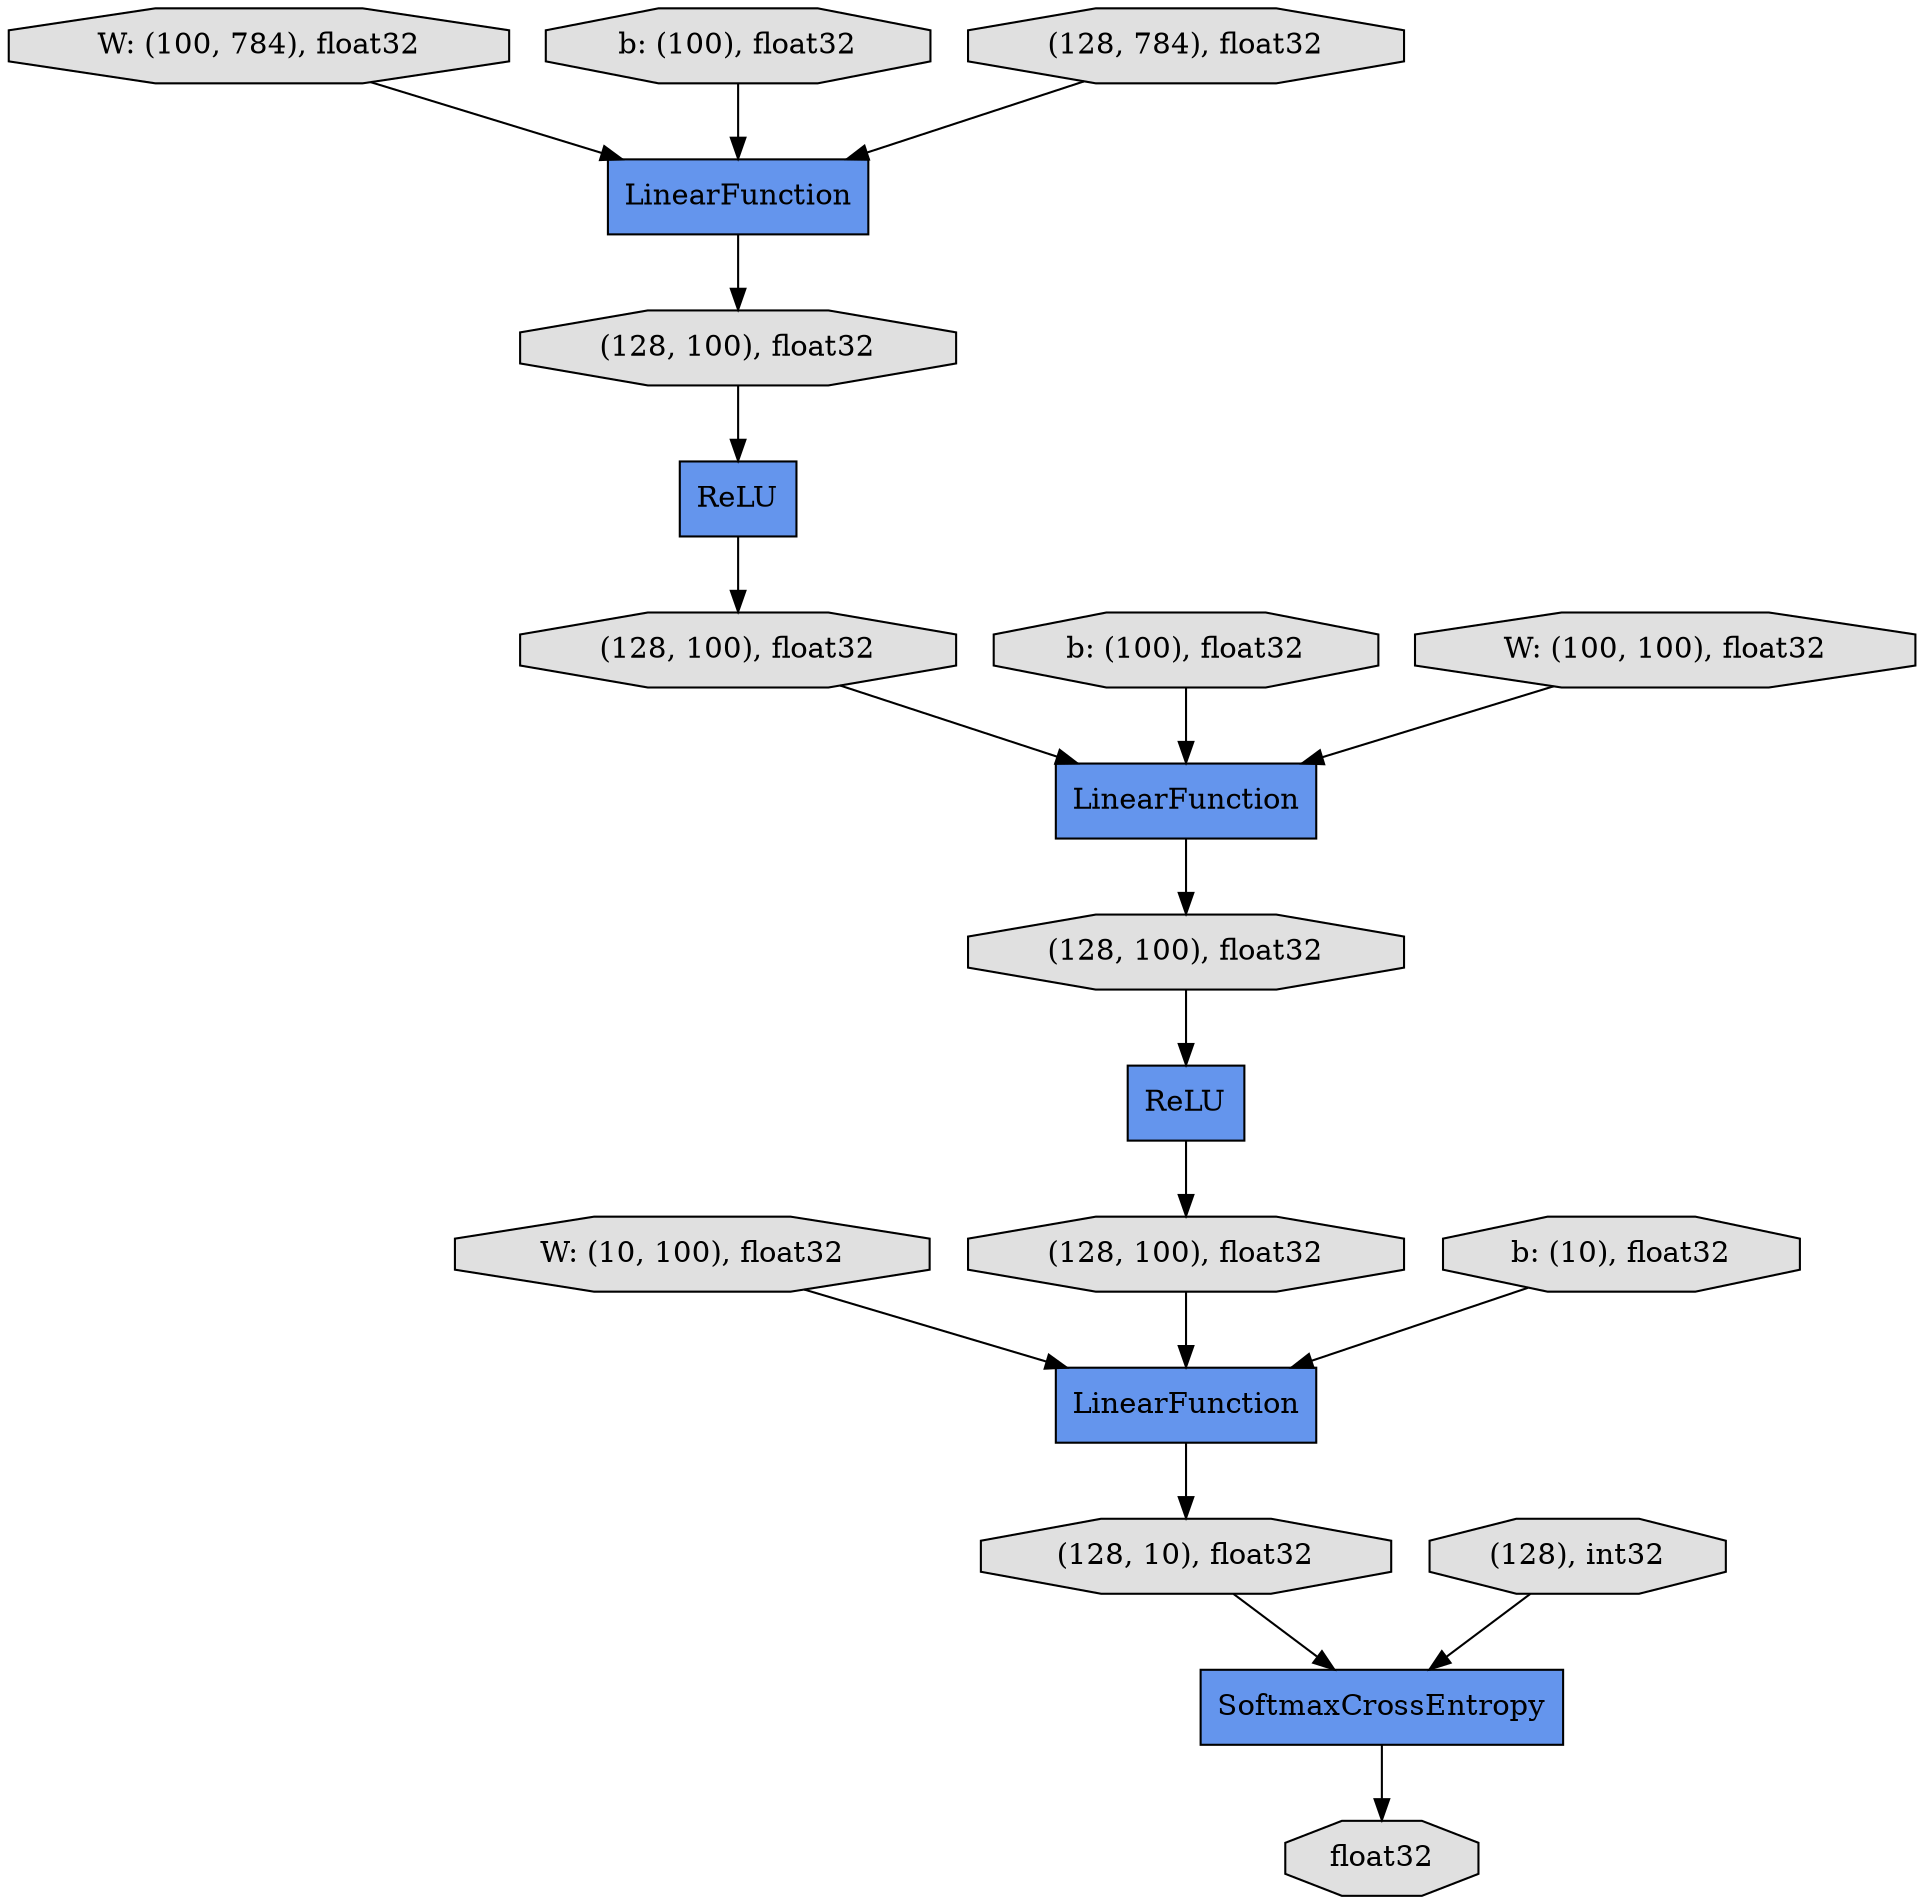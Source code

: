 digraph graphname{rankdir=TB;4727580768 [label="SoftmaxCrossEntropy",shape="record",fillcolor="#6495ED",style="filled"];4727580824 [label="(128, 100), float32",shape="octagon",fillcolor="#E0E0E0",style="filled"];4727580880 [label="LinearFunction",shape="record",fillcolor="#6495ED",style="filled"];4727384272 [label="b: (100), float32",shape="octagon",fillcolor="#E0E0E0",style="filled"];4727580936 [label="ReLU",shape="record",fillcolor="#6495ED",style="filled"];4727384328 [label="W: (100, 784), float32",shape="octagon",fillcolor="#E0E0E0",style="filled"];4727581048 [label="(128, 100), float32",shape="octagon",fillcolor="#E0E0E0",style="filled"];4727384608 [label="W: (10, 100), float32",shape="octagon",fillcolor="#E0E0E0",style="filled"];4727581272 [label="(128, 100), float32",shape="octagon",fillcolor="#E0E0E0",style="filled"];4727581440 [label="LinearFunction",shape="record",fillcolor="#6495ED",style="filled"];4727384888 [label="b: (10), float32",shape="octagon",fillcolor="#E0E0E0",style="filled"];4727581664 [label="(128, 10), float32",shape="octagon",fillcolor="#E0E0E0",style="filled"];4727581776 [label="(128), int32",shape="octagon",fillcolor="#E0E0E0",style="filled"];4727581888 [label="float32",shape="octagon",fillcolor="#E0E0E0",style="filled"];4727580152 [label="LinearFunction",shape="record",fillcolor="#6495ED",style="filled"];4727580264 [label="ReLU",shape="record",fillcolor="#6495ED",style="filled"];4727383656 [label="b: (100), float32",shape="octagon",fillcolor="#E0E0E0",style="filled"];4727580320 [label="(128, 784), float32",shape="octagon",fillcolor="#E0E0E0",style="filled"];4727383880 [label="W: (100, 100), float32",shape="octagon",fillcolor="#E0E0E0",style="filled"];4727580488 [label="(128, 100), float32",shape="octagon",fillcolor="#E0E0E0",style="filled"];4727384608 -> 4727581440;4727384272 -> 4727580880;4727581440 -> 4727581664;4727383656 -> 4727580152;4727580768 -> 4727581888;4727383880 -> 4727580880;4727581272 -> 4727581440;4727384328 -> 4727580152;4727580936 -> 4727581272;4727581048 -> 4727580936;4727581776 -> 4727580768;4727580152 -> 4727580488;4727580320 -> 4727580152;4727580824 -> 4727580880;4727580264 -> 4727580824;4727580880 -> 4727581048;4727384888 -> 4727581440;4727580488 -> 4727580264;4727581664 -> 4727580768;}